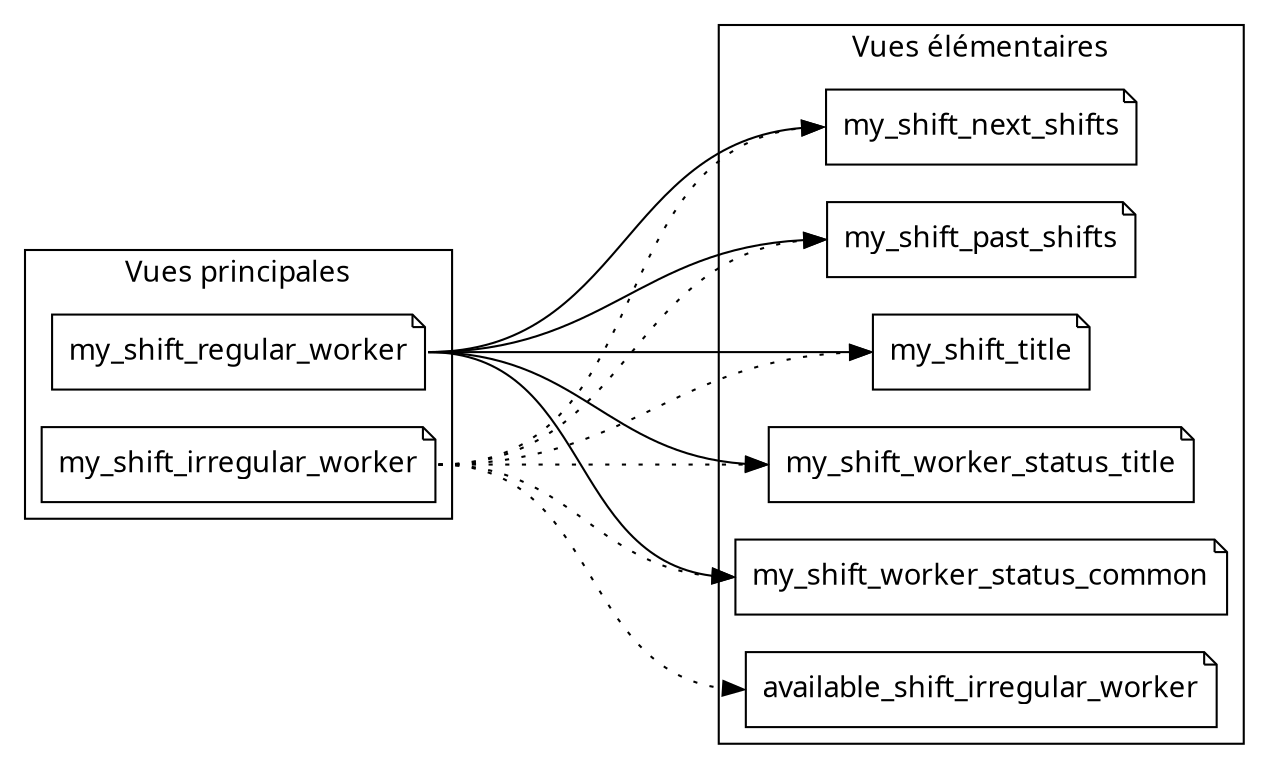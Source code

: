 digraph ShiftTemplate {
    rankdir=LR;
    ranksep=2;
    fontname="Linux Biolinum O"
    node [fontname="Linux Biolinum O"];
    node [shape="note"];

    subgraph cluster_0 {
        label="Vues principales";
        // Main template
        my_shift_regular_worker [
            label = "my_shift_regular_worker"
        ];
        my_shift_irregular_worker [
            label = "my_shift_irregular_worker"
        ];
    }

    subgraph cluster_1 {
        label="Vues élémentaires";
        // Reusable template
        my_shift_title;
        my_shift_worker_status_title;
        my_shift_worker_status_common;
        my_shift_next_shifts;
        my_shift_past_shifts;
        available_shift_irregular_worker;
    }

    // Links
    my_shift_regular_worker:e -> my_shift_title:w;
    my_shift_regular_worker:e -> my_shift_worker_status_title:w;
    my_shift_regular_worker:e -> my_shift_worker_status_common:w;
    my_shift_regular_worker:e -> my_shift_next_shifts:w;
    my_shift_regular_worker:e -> my_shift_past_shifts:w;

    edge [style="dotted"];
    my_shift_irregular_worker:e -> my_shift_title:w;
    my_shift_irregular_worker:e -> my_shift_worker_status_title:w;
    my_shift_irregular_worker:e -> my_shift_worker_status_common:w;
    my_shift_irregular_worker:e -> my_shift_next_shifts:w;
    my_shift_irregular_worker:e -> my_shift_past_shifts:w;
    my_shift_irregular_worker:e -> available_shift_irregular_worker:w;
}
